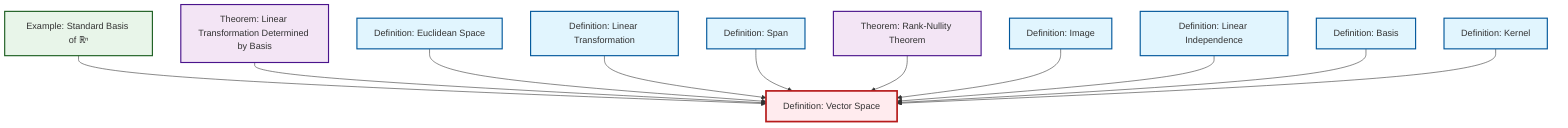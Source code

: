graph TD
    classDef definition fill:#e1f5fe,stroke:#01579b,stroke-width:2px
    classDef theorem fill:#f3e5f5,stroke:#4a148c,stroke-width:2px
    classDef axiom fill:#fff3e0,stroke:#e65100,stroke-width:2px
    classDef example fill:#e8f5e9,stroke:#1b5e20,stroke-width:2px
    classDef current fill:#ffebee,stroke:#b71c1c,stroke-width:3px
    def-image["Definition: Image"]:::definition
    def-linear-independence["Definition: Linear Independence"]:::definition
    def-linear-transformation["Definition: Linear Transformation"]:::definition
    def-kernel["Definition: Kernel"]:::definition
    def-vector-space["Definition: Vector Space"]:::definition
    ex-standard-basis-rn["Example: Standard Basis of ℝⁿ"]:::example
    def-euclidean-space["Definition: Euclidean Space"]:::definition
    def-basis["Definition: Basis"]:::definition
    def-span["Definition: Span"]:::definition
    thm-rank-nullity["Theorem: Rank-Nullity Theorem"]:::theorem
    thm-linear-transformation-basis["Theorem: Linear Transformation Determined by Basis"]:::theorem
    ex-standard-basis-rn --> def-vector-space
    thm-linear-transformation-basis --> def-vector-space
    def-euclidean-space --> def-vector-space
    def-linear-transformation --> def-vector-space
    def-span --> def-vector-space
    thm-rank-nullity --> def-vector-space
    def-image --> def-vector-space
    def-linear-independence --> def-vector-space
    def-basis --> def-vector-space
    def-kernel --> def-vector-space
    class def-vector-space current